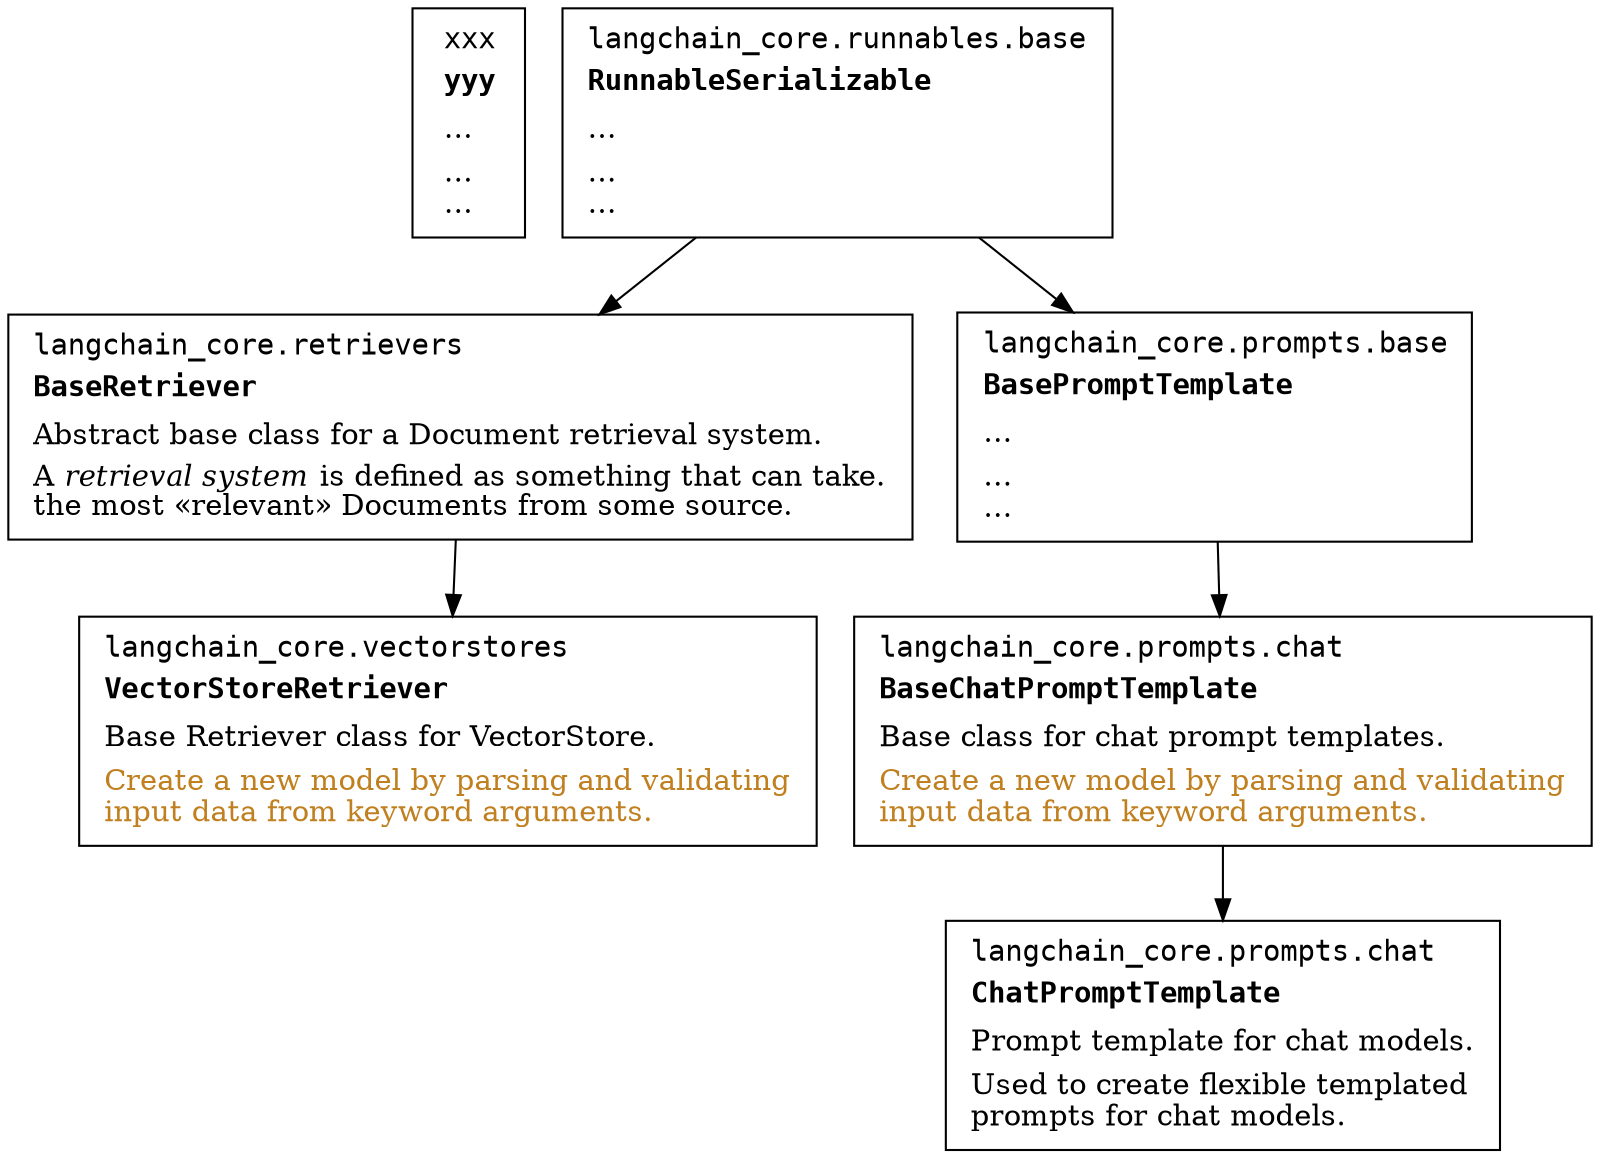 // pkill okular ; dot hierarchy.dot -Tpdf -ohierarchy.pdf && xdg-open hierarchy.pdf

// Graphiv: HTML attributes
//   https://www.graphviz.org/doc/info/shapes.html#html


digraph {

  node [shape=box]

  template [
     label=<
<table border="0">
<tr><td align="left" valign="top"><font face="courier">xxx</font></td></tr>
<tr><td align="left" valign="top" height="20"><font face="courier"><b>yyy</b></font></td></tr>
<tr><td align="left" height="12">…<br align="Left"/></td></tr>
<tr><td align="left">…<br align="Left"/>…<br align="left"/></td></tr>
</table>> ]

  langchain_core_runnables_base_RunnableSerializable [
     label=<
<table border="0">
<tr><td align="left" valign="top"><font face="courier">langchain_core.runnables.base</font></td></tr>
<tr><td align="left" valign="top" height="20"><font face="courier"><b>RunnableSerializable</b></font></td></tr>
<tr><td align="left" height="12">…<br align="Left"/></td></tr>
<tr><td align="left">…<br align="Left"/>…<br align="left"/></td></tr>
</table>> ]

  langchain_core_retrievers_BaseRetriever [
     label=<
<table border="0">
<tr><td align="left" valign="top"><font face="courier">langchain_core.retrievers</font></td></tr>
<tr><td align="left" valign="top" height="20"><font face="courier"><b>BaseRetriever</b></font></td></tr>
<tr><td align="left" height="12">Abstract base class for a Document retrieval system.<br align="Left"/></td></tr>
<tr><td align="left">A <i>retrieval system</i> is defined as something that can take.<br align="Left"/>the most «relevant» Documents from some source.<br align="left"/></td></tr>
</table>> ]

  langchain_core_vectorstores_VectorStoreRetriever [
     label=<
<table border="0">
<tr><td align="left" valign="top"><font face="courier">langchain_core.vectorstores</font></td></tr>
<tr><td align="left" valign="top" height="20"><font face="courier"><b>VectorStoreRetriever</b></font></td></tr>
<tr><td align="left" height="12">Base Retriever class for VectorStore.<br align="Left"/></td></tr>
<tr><td align="left"><font color="#c08020">Create a new model by parsing and validating<br align="Left"/>input data from keyword arguments.<br align="left"/></font></td></tr>
</table>> ]


  langchain_core_prompts_base_BasePromptTemplate [
     label=<
<table border="0">
<tr><td align="left" valign="top"><font face="courier">langchain_core.prompts.base</font></td></tr>
<tr><td align="left" valign="top" height="20"><font face="courier"><b>BasePromptTemplate</b></font></td></tr>
<tr><td align="left" height="12">…<br align="Left"/></td></tr>
<tr><td align="left">…<br align="Left"/>…<br align="left"/></td></tr>
</table>    > ]

  langchain_core_prompts_chat_BaseChatPromptTemplate [
     label=<
<table border="0">
<tr><td align="left" valign="top"><font face="courier">langchain_core.prompts.chat</font></td></tr>
<tr><td align="left" valign="top" height="20"><font face="courier"><b>BaseChatPromptTemplate</b></font></td></tr>
<tr><td align="left" height="12">Base class for chat prompt templates.<br align="Left"/></td></tr>
<tr><td align="left"><font color="#c08020">Create a new model by parsing and validating<br align="Left"/>input data from keyword arguments.<br align="left"/></font></td></tr>
</table>> ]

  langchain_core_prompts_chat_ChatPromptTemplate [
     label=<
<table border="0">
<tr><td align="left" valign="top"><font face="courier">langchain_core.prompts.chat</font></td></tr>
<tr><td align="left" valign="top" height="20"><font face="courier"><b>ChatPromptTemplate</b></font></td></tr>
<tr><td align="left" height="12">Prompt template for chat models.<br align="Left"/></td></tr>
<tr><td align="left">Used to create flexible templated<br align="left"/>prompts for chat models.<br align="left"/></td></tr>
</table>> ]


  langchain_core_runnables_base_RunnableSerializable -> langchain_core_retrievers_BaseRetriever
  langchain_core_retrievers_BaseRetriever -> langchain_core_vectorstores_VectorStoreRetriever

  langchain_core_runnables_base_RunnableSerializable -> langchain_core_prompts_base_BasePromptTemplate
  langchain_core_prompts_base_BasePromptTemplate -> langchain_core_prompts_chat_BaseChatPromptTemplate
  langchain_core_prompts_chat_BaseChatPromptTemplate -> langchain_core_prompts_chat_ChatPromptTemplate

}
